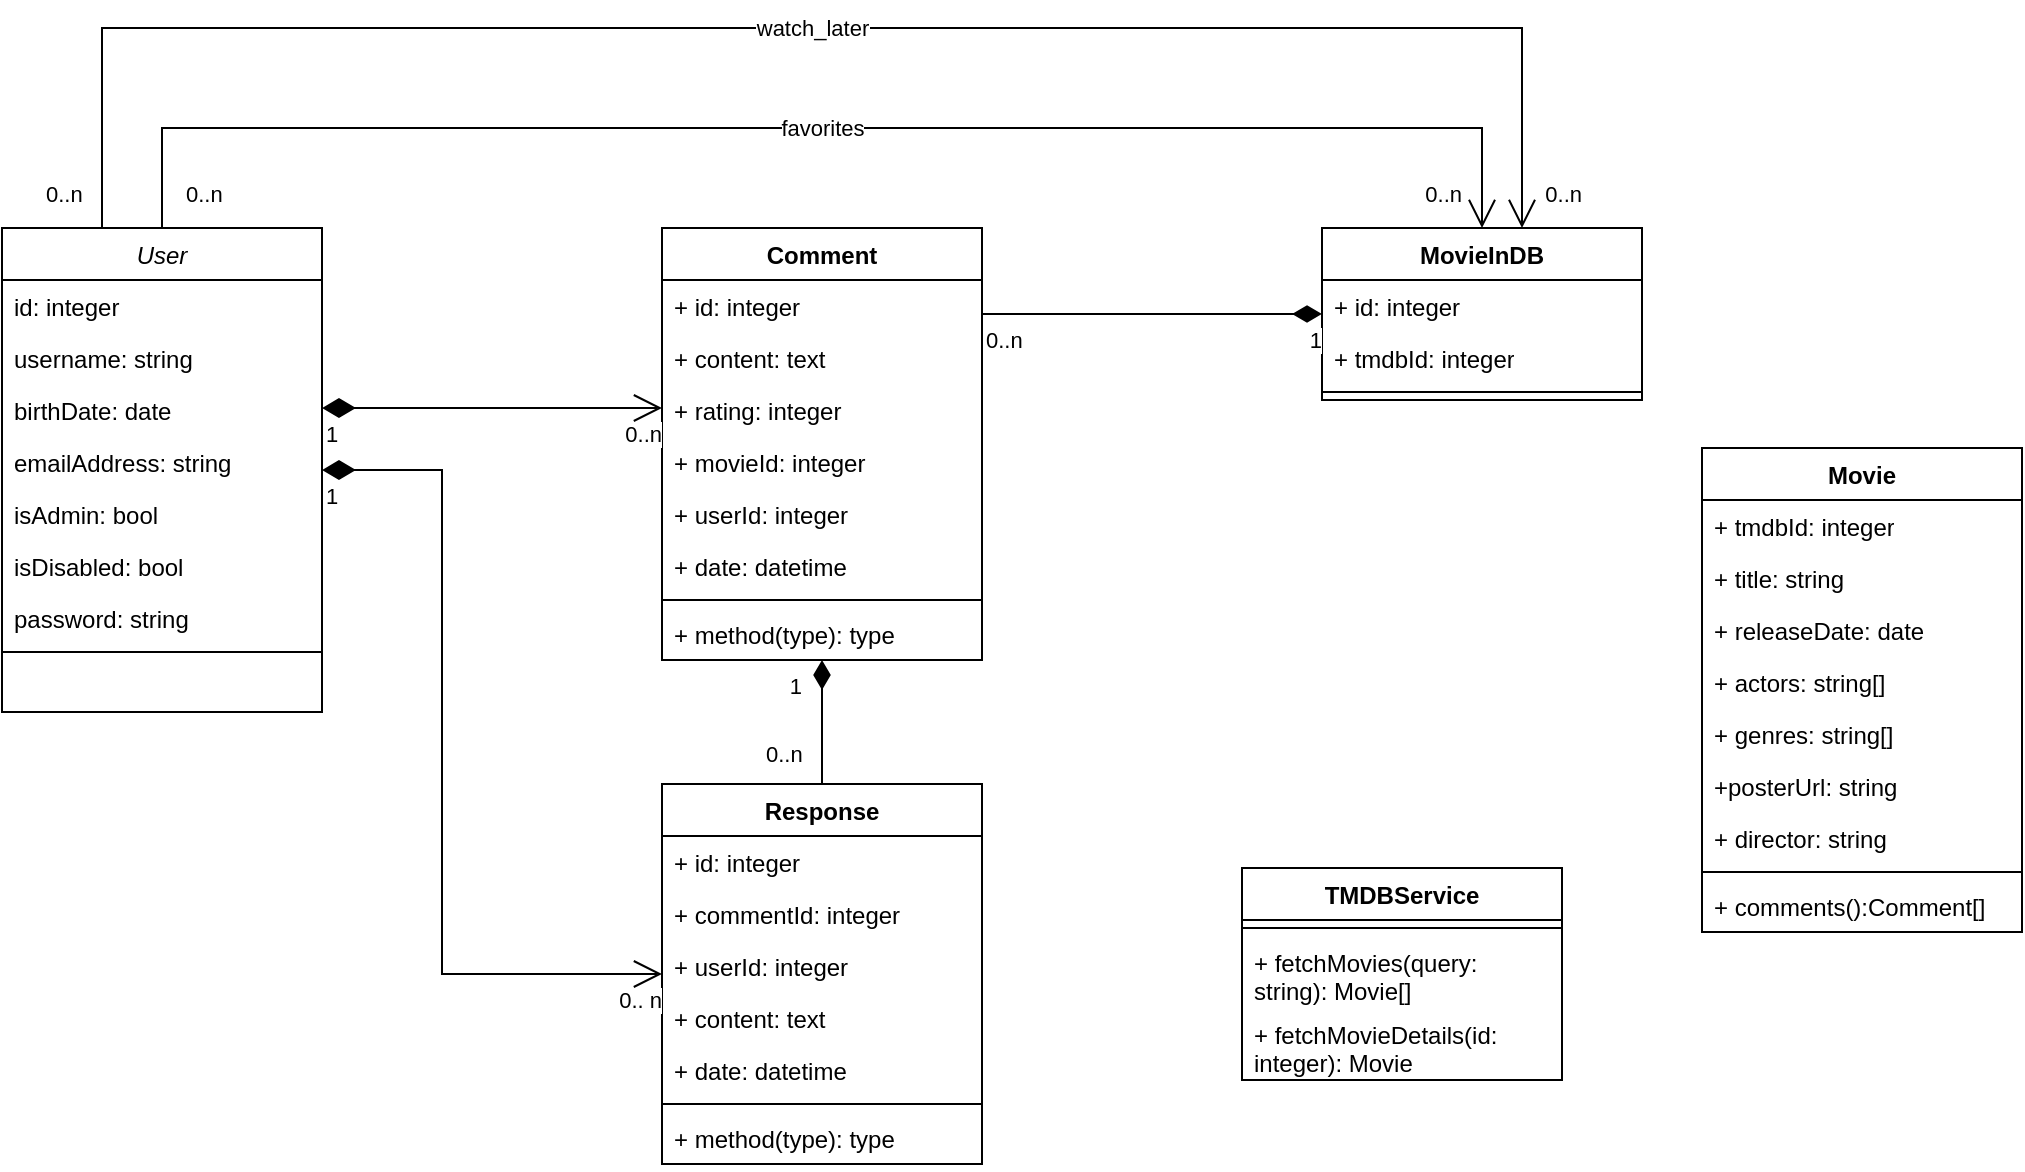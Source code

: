 <mxfile version="26.0.10">
  <diagram id="C5RBs43oDa-KdzZeNtuy" name="Page-1">
    <mxGraphModel dx="1060" dy="1848" grid="1" gridSize="10" guides="1" tooltips="1" connect="1" arrows="1" fold="1" page="1" pageScale="1" pageWidth="827" pageHeight="1169" math="0" shadow="0">
      <root>
        <mxCell id="WIyWlLk6GJQsqaUBKTNV-0" />
        <mxCell id="WIyWlLk6GJQsqaUBKTNV-1" parent="WIyWlLk6GJQsqaUBKTNV-0" />
        <mxCell id="zkfFHV4jXpPFQw0GAbJ--0" value="User" style="swimlane;fontStyle=2;align=center;verticalAlign=top;childLayout=stackLayout;horizontal=1;startSize=26;horizontalStack=0;resizeParent=1;resizeLast=0;collapsible=1;marginBottom=0;rounded=0;shadow=0;strokeWidth=1;" parent="WIyWlLk6GJQsqaUBKTNV-1" vertex="1">
          <mxGeometry x="20" y="60" width="160" height="242" as="geometry">
            <mxRectangle x="230" y="140" width="160" height="26" as="alternateBounds" />
          </mxGeometry>
        </mxCell>
        <mxCell id="yIy8Lkjd14xjy95dr4pB-19" value="id: integer" style="text;align=left;verticalAlign=top;spacingLeft=4;spacingRight=4;overflow=hidden;rotatable=0;points=[[0,0.5],[1,0.5]];portConstraint=eastwest;" vertex="1" parent="zkfFHV4jXpPFQw0GAbJ--0">
          <mxGeometry y="26" width="160" height="26" as="geometry" />
        </mxCell>
        <mxCell id="zkfFHV4jXpPFQw0GAbJ--1" value="username: string" style="text;align=left;verticalAlign=top;spacingLeft=4;spacingRight=4;overflow=hidden;rotatable=0;points=[[0,0.5],[1,0.5]];portConstraint=eastwest;" parent="zkfFHV4jXpPFQw0GAbJ--0" vertex="1">
          <mxGeometry y="52" width="160" height="26" as="geometry" />
        </mxCell>
        <mxCell id="zkfFHV4jXpPFQw0GAbJ--2" value="birthDate: date" style="text;align=left;verticalAlign=top;spacingLeft=4;spacingRight=4;overflow=hidden;rotatable=0;points=[[0,0.5],[1,0.5]];portConstraint=eastwest;rounded=0;shadow=0;html=0;" parent="zkfFHV4jXpPFQw0GAbJ--0" vertex="1">
          <mxGeometry y="78" width="160" height="26" as="geometry" />
        </mxCell>
        <mxCell id="zkfFHV4jXpPFQw0GAbJ--3" value="emailAddress: string" style="text;align=left;verticalAlign=top;spacingLeft=4;spacingRight=4;overflow=hidden;rotatable=0;points=[[0,0.5],[1,0.5]];portConstraint=eastwest;rounded=0;shadow=0;html=0;" parent="zkfFHV4jXpPFQw0GAbJ--0" vertex="1">
          <mxGeometry y="104" width="160" height="26" as="geometry" />
        </mxCell>
        <mxCell id="yIy8Lkjd14xjy95dr4pB-4" value="isAdmin: bool" style="text;align=left;verticalAlign=top;spacingLeft=4;spacingRight=4;overflow=hidden;rotatable=0;points=[[0,0.5],[1,0.5]];portConstraint=eastwest;rounded=0;shadow=0;html=0;" vertex="1" parent="zkfFHV4jXpPFQw0GAbJ--0">
          <mxGeometry y="130" width="160" height="26" as="geometry" />
        </mxCell>
        <mxCell id="yIy8Lkjd14xjy95dr4pB-5" value="isDisabled: bool" style="text;align=left;verticalAlign=top;spacingLeft=4;spacingRight=4;overflow=hidden;rotatable=0;points=[[0,0.5],[1,0.5]];portConstraint=eastwest;rounded=0;shadow=0;html=0;" vertex="1" parent="zkfFHV4jXpPFQw0GAbJ--0">
          <mxGeometry y="156" width="160" height="26" as="geometry" />
        </mxCell>
        <mxCell id="yIy8Lkjd14xjy95dr4pB-7" value="password: string" style="text;align=left;verticalAlign=top;spacingLeft=4;spacingRight=4;overflow=hidden;rotatable=0;points=[[0,0.5],[1,0.5]];portConstraint=eastwest;rounded=0;shadow=0;html=0;" vertex="1" parent="zkfFHV4jXpPFQw0GAbJ--0">
          <mxGeometry y="182" width="160" height="26" as="geometry" />
        </mxCell>
        <mxCell id="zkfFHV4jXpPFQw0GAbJ--4" value="" style="line;html=1;strokeWidth=1;align=left;verticalAlign=middle;spacingTop=-1;spacingLeft=3;spacingRight=3;rotatable=0;labelPosition=right;points=[];portConstraint=eastwest;" parent="zkfFHV4jXpPFQw0GAbJ--0" vertex="1">
          <mxGeometry y="208" width="160" height="8" as="geometry" />
        </mxCell>
        <mxCell id="yIy8Lkjd14xjy95dr4pB-8" value="&lt;div&gt;Comment&lt;/div&gt;" style="swimlane;fontStyle=1;align=center;verticalAlign=top;childLayout=stackLayout;horizontal=1;startSize=26;horizontalStack=0;resizeParent=1;resizeParentMax=0;resizeLast=0;collapsible=1;marginBottom=0;whiteSpace=wrap;html=1;" vertex="1" parent="WIyWlLk6GJQsqaUBKTNV-1">
          <mxGeometry x="350" y="60" width="160" height="216" as="geometry" />
        </mxCell>
        <mxCell id="yIy8Lkjd14xjy95dr4pB-23" value="+ id: integer" style="text;strokeColor=none;fillColor=none;align=left;verticalAlign=top;spacingLeft=4;spacingRight=4;overflow=hidden;rotatable=0;points=[[0,0.5],[1,0.5]];portConstraint=eastwest;whiteSpace=wrap;html=1;" vertex="1" parent="yIy8Lkjd14xjy95dr4pB-8">
          <mxGeometry y="26" width="160" height="26" as="geometry" />
        </mxCell>
        <mxCell id="yIy8Lkjd14xjy95dr4pB-9" value="+ content: text" style="text;strokeColor=none;fillColor=none;align=left;verticalAlign=top;spacingLeft=4;spacingRight=4;overflow=hidden;rotatable=0;points=[[0,0.5],[1,0.5]];portConstraint=eastwest;whiteSpace=wrap;html=1;" vertex="1" parent="yIy8Lkjd14xjy95dr4pB-8">
          <mxGeometry y="52" width="160" height="26" as="geometry" />
        </mxCell>
        <mxCell id="yIy8Lkjd14xjy95dr4pB-12" value="&lt;div&gt;+ rating: integer&lt;/div&gt;" style="text;strokeColor=none;fillColor=none;align=left;verticalAlign=top;spacingLeft=4;spacingRight=4;overflow=hidden;rotatable=0;points=[[0,0.5],[1,0.5]];portConstraint=eastwest;whiteSpace=wrap;html=1;" vertex="1" parent="yIy8Lkjd14xjy95dr4pB-8">
          <mxGeometry y="78" width="160" height="26" as="geometry" />
        </mxCell>
        <mxCell id="yIy8Lkjd14xjy95dr4pB-13" value="+ movieId: integer" style="text;strokeColor=none;fillColor=none;align=left;verticalAlign=top;spacingLeft=4;spacingRight=4;overflow=hidden;rotatable=0;points=[[0,0.5],[1,0.5]];portConstraint=eastwest;whiteSpace=wrap;html=1;" vertex="1" parent="yIy8Lkjd14xjy95dr4pB-8">
          <mxGeometry y="104" width="160" height="26" as="geometry" />
        </mxCell>
        <mxCell id="yIy8Lkjd14xjy95dr4pB-14" value="+ userId: integer" style="text;strokeColor=none;fillColor=none;align=left;verticalAlign=top;spacingLeft=4;spacingRight=4;overflow=hidden;rotatable=0;points=[[0,0.5],[1,0.5]];portConstraint=eastwest;whiteSpace=wrap;html=1;" vertex="1" parent="yIy8Lkjd14xjy95dr4pB-8">
          <mxGeometry y="130" width="160" height="26" as="geometry" />
        </mxCell>
        <mxCell id="yIy8Lkjd14xjy95dr4pB-52" value="+ date: datetime" style="text;strokeColor=none;fillColor=none;align=left;verticalAlign=top;spacingLeft=4;spacingRight=4;overflow=hidden;rotatable=0;points=[[0,0.5],[1,0.5]];portConstraint=eastwest;whiteSpace=wrap;html=1;" vertex="1" parent="yIy8Lkjd14xjy95dr4pB-8">
          <mxGeometry y="156" width="160" height="26" as="geometry" />
        </mxCell>
        <mxCell id="yIy8Lkjd14xjy95dr4pB-10" value="" style="line;strokeWidth=1;fillColor=none;align=left;verticalAlign=middle;spacingTop=-1;spacingLeft=3;spacingRight=3;rotatable=0;labelPosition=right;points=[];portConstraint=eastwest;strokeColor=inherit;" vertex="1" parent="yIy8Lkjd14xjy95dr4pB-8">
          <mxGeometry y="182" width="160" height="8" as="geometry" />
        </mxCell>
        <mxCell id="yIy8Lkjd14xjy95dr4pB-11" value="+ method(type): type" style="text;strokeColor=none;fillColor=none;align=left;verticalAlign=top;spacingLeft=4;spacingRight=4;overflow=hidden;rotatable=0;points=[[0,0.5],[1,0.5]];portConstraint=eastwest;whiteSpace=wrap;html=1;" vertex="1" parent="yIy8Lkjd14xjy95dr4pB-8">
          <mxGeometry y="190" width="160" height="26" as="geometry" />
        </mxCell>
        <mxCell id="yIy8Lkjd14xjy95dr4pB-15" value="MovieInDB" style="swimlane;fontStyle=1;align=center;verticalAlign=top;childLayout=stackLayout;horizontal=1;startSize=26;horizontalStack=0;resizeParent=1;resizeParentMax=0;resizeLast=0;collapsible=1;marginBottom=0;whiteSpace=wrap;html=1;" vertex="1" parent="WIyWlLk6GJQsqaUBKTNV-1">
          <mxGeometry x="680" y="60" width="160" height="86" as="geometry" />
        </mxCell>
        <mxCell id="yIy8Lkjd14xjy95dr4pB-22" value="+ id: integer" style="text;strokeColor=none;fillColor=none;align=left;verticalAlign=top;spacingLeft=4;spacingRight=4;overflow=hidden;rotatable=0;points=[[0,0.5],[1,0.5]];portConstraint=eastwest;whiteSpace=wrap;html=1;" vertex="1" parent="yIy8Lkjd14xjy95dr4pB-15">
          <mxGeometry y="26" width="160" height="26" as="geometry" />
        </mxCell>
        <mxCell id="yIy8Lkjd14xjy95dr4pB-16" value="&lt;div&gt;+ tmdbId: integer&lt;/div&gt;" style="text;strokeColor=none;fillColor=none;align=left;verticalAlign=top;spacingLeft=4;spacingRight=4;overflow=hidden;rotatable=0;points=[[0,0.5],[1,0.5]];portConstraint=eastwest;whiteSpace=wrap;html=1;" vertex="1" parent="yIy8Lkjd14xjy95dr4pB-15">
          <mxGeometry y="52" width="160" height="26" as="geometry" />
        </mxCell>
        <mxCell id="yIy8Lkjd14xjy95dr4pB-17" value="" style="line;strokeWidth=1;fillColor=none;align=left;verticalAlign=middle;spacingTop=-1;spacingLeft=3;spacingRight=3;rotatable=0;labelPosition=right;points=[];portConstraint=eastwest;strokeColor=inherit;" vertex="1" parent="yIy8Lkjd14xjy95dr4pB-15">
          <mxGeometry y="78" width="160" height="8" as="geometry" />
        </mxCell>
        <mxCell id="yIy8Lkjd14xjy95dr4pB-25" value="Movie" style="swimlane;fontStyle=1;align=center;verticalAlign=top;childLayout=stackLayout;horizontal=1;startSize=26;horizontalStack=0;resizeParent=1;resizeParentMax=0;resizeLast=0;collapsible=1;marginBottom=0;whiteSpace=wrap;html=1;" vertex="1" parent="WIyWlLk6GJQsqaUBKTNV-1">
          <mxGeometry x="870" y="170" width="160" height="242" as="geometry" />
        </mxCell>
        <mxCell id="yIy8Lkjd14xjy95dr4pB-34" value="+ tmdbId: integer" style="text;strokeColor=none;fillColor=none;align=left;verticalAlign=top;spacingLeft=4;spacingRight=4;overflow=hidden;rotatable=0;points=[[0,0.5],[1,0.5]];portConstraint=eastwest;whiteSpace=wrap;html=1;" vertex="1" parent="yIy8Lkjd14xjy95dr4pB-25">
          <mxGeometry y="26" width="160" height="26" as="geometry" />
        </mxCell>
        <mxCell id="yIy8Lkjd14xjy95dr4pB-26" value="+ title: string" style="text;strokeColor=none;fillColor=none;align=left;verticalAlign=top;spacingLeft=4;spacingRight=4;overflow=hidden;rotatable=0;points=[[0,0.5],[1,0.5]];portConstraint=eastwest;whiteSpace=wrap;html=1;" vertex="1" parent="yIy8Lkjd14xjy95dr4pB-25">
          <mxGeometry y="52" width="160" height="26" as="geometry" />
        </mxCell>
        <mxCell id="yIy8Lkjd14xjy95dr4pB-29" value="+ releaseDate: date" style="text;strokeColor=none;fillColor=none;align=left;verticalAlign=top;spacingLeft=4;spacingRight=4;overflow=hidden;rotatable=0;points=[[0,0.5],[1,0.5]];portConstraint=eastwest;whiteSpace=wrap;html=1;" vertex="1" parent="yIy8Lkjd14xjy95dr4pB-25">
          <mxGeometry y="78" width="160" height="26" as="geometry" />
        </mxCell>
        <mxCell id="yIy8Lkjd14xjy95dr4pB-33" value="+ actors: string[]" style="text;strokeColor=none;fillColor=none;align=left;verticalAlign=top;spacingLeft=4;spacingRight=4;overflow=hidden;rotatable=0;points=[[0,0.5],[1,0.5]];portConstraint=eastwest;whiteSpace=wrap;html=1;" vertex="1" parent="yIy8Lkjd14xjy95dr4pB-25">
          <mxGeometry y="104" width="160" height="26" as="geometry" />
        </mxCell>
        <mxCell id="yIy8Lkjd14xjy95dr4pB-32" value="+ genres: string[]" style="text;strokeColor=none;fillColor=none;align=left;verticalAlign=top;spacingLeft=4;spacingRight=4;overflow=hidden;rotatable=0;points=[[0,0.5],[1,0.5]];portConstraint=eastwest;whiteSpace=wrap;html=1;" vertex="1" parent="yIy8Lkjd14xjy95dr4pB-25">
          <mxGeometry y="130" width="160" height="26" as="geometry" />
        </mxCell>
        <mxCell id="yIy8Lkjd14xjy95dr4pB-31" value="+posterUrl: string" style="text;strokeColor=none;fillColor=none;align=left;verticalAlign=top;spacingLeft=4;spacingRight=4;overflow=hidden;rotatable=0;points=[[0,0.5],[1,0.5]];portConstraint=eastwest;whiteSpace=wrap;html=1;" vertex="1" parent="yIy8Lkjd14xjy95dr4pB-25">
          <mxGeometry y="156" width="160" height="26" as="geometry" />
        </mxCell>
        <mxCell id="yIy8Lkjd14xjy95dr4pB-30" value="+ director: string" style="text;strokeColor=none;fillColor=none;align=left;verticalAlign=top;spacingLeft=4;spacingRight=4;overflow=hidden;rotatable=0;points=[[0,0.5],[1,0.5]];portConstraint=eastwest;whiteSpace=wrap;html=1;" vertex="1" parent="yIy8Lkjd14xjy95dr4pB-25">
          <mxGeometry y="182" width="160" height="26" as="geometry" />
        </mxCell>
        <mxCell id="yIy8Lkjd14xjy95dr4pB-27" value="" style="line;strokeWidth=1;fillColor=none;align=left;verticalAlign=middle;spacingTop=-1;spacingLeft=3;spacingRight=3;rotatable=0;labelPosition=right;points=[];portConstraint=eastwest;strokeColor=inherit;" vertex="1" parent="yIy8Lkjd14xjy95dr4pB-25">
          <mxGeometry y="208" width="160" height="8" as="geometry" />
        </mxCell>
        <mxCell id="yIy8Lkjd14xjy95dr4pB-28" value="+ comments():Comment[]" style="text;strokeColor=none;fillColor=none;align=left;verticalAlign=top;spacingLeft=4;spacingRight=4;overflow=hidden;rotatable=0;points=[[0,0.5],[1,0.5]];portConstraint=eastwest;whiteSpace=wrap;html=1;" vertex="1" parent="yIy8Lkjd14xjy95dr4pB-25">
          <mxGeometry y="216" width="160" height="26" as="geometry" />
        </mxCell>
        <mxCell id="yIy8Lkjd14xjy95dr4pB-36" value="TMDBService" style="swimlane;fontStyle=1;align=center;verticalAlign=top;childLayout=stackLayout;horizontal=1;startSize=26;horizontalStack=0;resizeParent=1;resizeParentMax=0;resizeLast=0;collapsible=1;marginBottom=0;whiteSpace=wrap;html=1;" vertex="1" parent="WIyWlLk6GJQsqaUBKTNV-1">
          <mxGeometry x="640" y="380" width="160" height="106" as="geometry" />
        </mxCell>
        <mxCell id="yIy8Lkjd14xjy95dr4pB-38" value="" style="line;strokeWidth=1;fillColor=none;align=left;verticalAlign=middle;spacingTop=-1;spacingLeft=3;spacingRight=3;rotatable=0;labelPosition=right;points=[];portConstraint=eastwest;strokeColor=inherit;" vertex="1" parent="yIy8Lkjd14xjy95dr4pB-36">
          <mxGeometry y="26" width="160" height="8" as="geometry" />
        </mxCell>
        <mxCell id="yIy8Lkjd14xjy95dr4pB-39" value="+ fetchMovies(query: string): Movie[]" style="text;strokeColor=none;fillColor=none;align=left;verticalAlign=top;spacingLeft=4;spacingRight=4;overflow=hidden;rotatable=0;points=[[0,0.5],[1,0.5]];portConstraint=eastwest;whiteSpace=wrap;html=1;" vertex="1" parent="yIy8Lkjd14xjy95dr4pB-36">
          <mxGeometry y="34" width="160" height="36" as="geometry" />
        </mxCell>
        <mxCell id="yIy8Lkjd14xjy95dr4pB-40" value="+ fetchMovieDetails(id: integer): Movie" style="text;strokeColor=none;fillColor=none;align=left;verticalAlign=top;spacingLeft=4;spacingRight=4;overflow=hidden;rotatable=0;points=[[0,0.5],[1,0.5]];portConstraint=eastwest;whiteSpace=wrap;html=1;" vertex="1" parent="yIy8Lkjd14xjy95dr4pB-36">
          <mxGeometry y="70" width="160" height="36" as="geometry" />
        </mxCell>
        <mxCell id="yIy8Lkjd14xjy95dr4pB-44" value="Response" style="swimlane;fontStyle=1;align=center;verticalAlign=top;childLayout=stackLayout;horizontal=1;startSize=26;horizontalStack=0;resizeParent=1;resizeParentMax=0;resizeLast=0;collapsible=1;marginBottom=0;whiteSpace=wrap;html=1;" vertex="1" parent="WIyWlLk6GJQsqaUBKTNV-1">
          <mxGeometry x="350" y="338" width="160" height="190" as="geometry" />
        </mxCell>
        <mxCell id="yIy8Lkjd14xjy95dr4pB-45" value="+ id: integer&lt;table&gt;&lt;tbody&gt;&lt;tr&gt;&lt;td&gt;&lt;br&gt;&lt;/td&gt;&lt;/tr&gt;&lt;tr&gt;&lt;td&gt;&lt;br&gt;&lt;/td&gt;&lt;/tr&gt;&lt;tr&gt;&lt;td&gt;&lt;br&gt;&lt;/td&gt;&lt;/tr&gt;&lt;tr&gt;&lt;td&gt;&lt;br&gt;&lt;/td&gt;&lt;/tr&gt;&lt;tr&gt;&lt;td&gt;&lt;br&gt;&lt;/td&gt;&lt;/tr&gt;&lt;tr&gt;&lt;td&gt;&lt;br&gt;&lt;/td&gt;&lt;/tr&gt;&lt;/tbody&gt;&lt;/table&gt;" style="text;strokeColor=none;fillColor=none;align=left;verticalAlign=top;spacingLeft=4;spacingRight=4;overflow=hidden;rotatable=0;points=[[0,0.5],[1,0.5]];portConstraint=eastwest;whiteSpace=wrap;html=1;" vertex="1" parent="yIy8Lkjd14xjy95dr4pB-44">
          <mxGeometry y="26" width="160" height="26" as="geometry" />
        </mxCell>
        <mxCell id="yIy8Lkjd14xjy95dr4pB-48" value="+ commentId: integer" style="text;strokeColor=none;fillColor=none;align=left;verticalAlign=top;spacingLeft=4;spacingRight=4;overflow=hidden;rotatable=0;points=[[0,0.5],[1,0.5]];portConstraint=eastwest;whiteSpace=wrap;html=1;" vertex="1" parent="yIy8Lkjd14xjy95dr4pB-44">
          <mxGeometry y="52" width="160" height="26" as="geometry" />
        </mxCell>
        <mxCell id="yIy8Lkjd14xjy95dr4pB-49" value="+ userId: integer" style="text;strokeColor=none;fillColor=none;align=left;verticalAlign=top;spacingLeft=4;spacingRight=4;overflow=hidden;rotatable=0;points=[[0,0.5],[1,0.5]];portConstraint=eastwest;whiteSpace=wrap;html=1;" vertex="1" parent="yIy8Lkjd14xjy95dr4pB-44">
          <mxGeometry y="78" width="160" height="26" as="geometry" />
        </mxCell>
        <mxCell id="yIy8Lkjd14xjy95dr4pB-50" value="+ content: text" style="text;strokeColor=none;fillColor=none;align=left;verticalAlign=top;spacingLeft=4;spacingRight=4;overflow=hidden;rotatable=0;points=[[0,0.5],[1,0.5]];portConstraint=eastwest;whiteSpace=wrap;html=1;" vertex="1" parent="yIy8Lkjd14xjy95dr4pB-44">
          <mxGeometry y="104" width="160" height="26" as="geometry" />
        </mxCell>
        <mxCell id="yIy8Lkjd14xjy95dr4pB-51" value="+ date: datetime" style="text;strokeColor=none;fillColor=none;align=left;verticalAlign=top;spacingLeft=4;spacingRight=4;overflow=hidden;rotatable=0;points=[[0,0.5],[1,0.5]];portConstraint=eastwest;whiteSpace=wrap;html=1;" vertex="1" parent="yIy8Lkjd14xjy95dr4pB-44">
          <mxGeometry y="130" width="160" height="26" as="geometry" />
        </mxCell>
        <mxCell id="yIy8Lkjd14xjy95dr4pB-46" value="" style="line;strokeWidth=1;fillColor=none;align=left;verticalAlign=middle;spacingTop=-1;spacingLeft=3;spacingRight=3;rotatable=0;labelPosition=right;points=[];portConstraint=eastwest;strokeColor=inherit;" vertex="1" parent="yIy8Lkjd14xjy95dr4pB-44">
          <mxGeometry y="156" width="160" height="8" as="geometry" />
        </mxCell>
        <mxCell id="yIy8Lkjd14xjy95dr4pB-47" value="+ method(type): type" style="text;strokeColor=none;fillColor=none;align=left;verticalAlign=top;spacingLeft=4;spacingRight=4;overflow=hidden;rotatable=0;points=[[0,0.5],[1,0.5]];portConstraint=eastwest;whiteSpace=wrap;html=1;" vertex="1" parent="yIy8Lkjd14xjy95dr4pB-44">
          <mxGeometry y="164" width="160" height="26" as="geometry" />
        </mxCell>
        <mxCell id="yIy8Lkjd14xjy95dr4pB-60" value="" style="endArrow=open;html=1;endSize=12;startArrow=diamondThin;startSize=14;startFill=1;edgeStyle=orthogonalEdgeStyle;rounded=0;" edge="1" parent="WIyWlLk6GJQsqaUBKTNV-1" source="zkfFHV4jXpPFQw0GAbJ--0" target="yIy8Lkjd14xjy95dr4pB-44">
          <mxGeometry relative="1" as="geometry">
            <mxPoint x="410" y="370" as="sourcePoint" />
            <mxPoint x="570" y="370" as="targetPoint" />
            <Array as="points">
              <mxPoint x="240" y="181" />
              <mxPoint x="240" y="433" />
            </Array>
          </mxGeometry>
        </mxCell>
        <mxCell id="yIy8Lkjd14xjy95dr4pB-61" value="1" style="edgeLabel;resizable=0;html=1;align=left;verticalAlign=top;" connectable="0" vertex="1" parent="yIy8Lkjd14xjy95dr4pB-60">
          <mxGeometry x="-1" relative="1" as="geometry" />
        </mxCell>
        <mxCell id="yIy8Lkjd14xjy95dr4pB-62" value="0.. n" style="edgeLabel;resizable=0;html=1;align=right;verticalAlign=top;" connectable="0" vertex="1" parent="yIy8Lkjd14xjy95dr4pB-60">
          <mxGeometry x="1" relative="1" as="geometry" />
        </mxCell>
        <mxCell id="yIy8Lkjd14xjy95dr4pB-63" value="favorites" style="endArrow=open;html=1;endSize=12;startArrow=none;startSize=14;startFill=0;edgeStyle=orthogonalEdgeStyle;rounded=0;" edge="1" parent="WIyWlLk6GJQsqaUBKTNV-1" source="zkfFHV4jXpPFQw0GAbJ--0" target="yIy8Lkjd14xjy95dr4pB-15">
          <mxGeometry relative="1" as="geometry">
            <mxPoint x="410" y="370" as="sourcePoint" />
            <mxPoint x="570" y="370" as="targetPoint" />
            <Array as="points">
              <mxPoint x="100" y="10" />
              <mxPoint x="760" y="10" />
            </Array>
          </mxGeometry>
        </mxCell>
        <mxCell id="yIy8Lkjd14xjy95dr4pB-64" value="0..n" style="edgeLabel;resizable=0;html=1;align=left;verticalAlign=top;" connectable="0" vertex="1" parent="yIy8Lkjd14xjy95dr4pB-63">
          <mxGeometry x="-1" relative="1" as="geometry">
            <mxPoint x="10" y="-30" as="offset" />
          </mxGeometry>
        </mxCell>
        <mxCell id="yIy8Lkjd14xjy95dr4pB-65" value="0..n" style="edgeLabel;resizable=0;html=1;align=right;verticalAlign=top;" connectable="0" vertex="1" parent="yIy8Lkjd14xjy95dr4pB-63">
          <mxGeometry x="1" relative="1" as="geometry">
            <mxPoint x="-10" y="-30" as="offset" />
          </mxGeometry>
        </mxCell>
        <mxCell id="yIy8Lkjd14xjy95dr4pB-66" value="" style="endArrow=open;html=1;endSize=12;startArrow=diamondThin;startSize=14;startFill=1;edgeStyle=orthogonalEdgeStyle;rounded=0;" edge="1" parent="WIyWlLk6GJQsqaUBKTNV-1" source="zkfFHV4jXpPFQw0GAbJ--0" target="yIy8Lkjd14xjy95dr4pB-8">
          <mxGeometry relative="1" as="geometry">
            <mxPoint x="480" y="340" as="sourcePoint" />
            <mxPoint x="640" y="340" as="targetPoint" />
            <Array as="points">
              <mxPoint x="310" y="150" />
              <mxPoint x="310" y="150" />
            </Array>
          </mxGeometry>
        </mxCell>
        <mxCell id="yIy8Lkjd14xjy95dr4pB-67" value="1" style="edgeLabel;resizable=0;html=1;align=left;verticalAlign=top;" connectable="0" vertex="1" parent="yIy8Lkjd14xjy95dr4pB-66">
          <mxGeometry x="-1" relative="1" as="geometry" />
        </mxCell>
        <mxCell id="yIy8Lkjd14xjy95dr4pB-68" value="0..n" style="edgeLabel;resizable=0;html=1;align=right;verticalAlign=top;" connectable="0" vertex="1" parent="yIy8Lkjd14xjy95dr4pB-66">
          <mxGeometry x="1" relative="1" as="geometry" />
        </mxCell>
        <mxCell id="yIy8Lkjd14xjy95dr4pB-70" value="" style="endArrow=diamondThin;html=1;endSize=12;startArrow=none;startSize=14;startFill=0;edgeStyle=orthogonalEdgeStyle;rounded=0;endFill=1;" edge="1" parent="WIyWlLk6GJQsqaUBKTNV-1" source="yIy8Lkjd14xjy95dr4pB-8" target="yIy8Lkjd14xjy95dr4pB-15">
          <mxGeometry relative="1" as="geometry">
            <mxPoint x="450" y="230" as="sourcePoint" />
            <mxPoint x="610" y="230" as="targetPoint" />
            <Array as="points">
              <mxPoint x="570" y="103" />
              <mxPoint x="570" y="103" />
            </Array>
          </mxGeometry>
        </mxCell>
        <mxCell id="yIy8Lkjd14xjy95dr4pB-71" value="0..n" style="edgeLabel;resizable=0;html=1;align=left;verticalAlign=top;" connectable="0" vertex="1" parent="yIy8Lkjd14xjy95dr4pB-70">
          <mxGeometry x="-1" relative="1" as="geometry" />
        </mxCell>
        <mxCell id="yIy8Lkjd14xjy95dr4pB-72" value="1" style="edgeLabel;resizable=0;html=1;align=right;verticalAlign=top;" connectable="0" vertex="1" parent="yIy8Lkjd14xjy95dr4pB-70">
          <mxGeometry x="1" relative="1" as="geometry" />
        </mxCell>
        <mxCell id="yIy8Lkjd14xjy95dr4pB-73" value="" style="endArrow=diamondThin;html=1;endSize=12;startArrow=none;startSize=14;startFill=0;edgeStyle=orthogonalEdgeStyle;rounded=0;endFill=1;" edge="1" parent="WIyWlLk6GJQsqaUBKTNV-1" source="yIy8Lkjd14xjy95dr4pB-44" target="yIy8Lkjd14xjy95dr4pB-8">
          <mxGeometry relative="1" as="geometry">
            <mxPoint x="110" y="300" as="sourcePoint" />
            <mxPoint x="270" y="300" as="targetPoint" />
          </mxGeometry>
        </mxCell>
        <mxCell id="yIy8Lkjd14xjy95dr4pB-74" value="0..n" style="edgeLabel;resizable=0;html=1;align=left;verticalAlign=top;" connectable="0" vertex="1" parent="yIy8Lkjd14xjy95dr4pB-73">
          <mxGeometry x="-1" relative="1" as="geometry">
            <mxPoint x="-30" y="-28" as="offset" />
          </mxGeometry>
        </mxCell>
        <mxCell id="yIy8Lkjd14xjy95dr4pB-75" value="1" style="edgeLabel;resizable=0;html=1;align=right;verticalAlign=top;" connectable="0" vertex="1" parent="yIy8Lkjd14xjy95dr4pB-73">
          <mxGeometry x="1" relative="1" as="geometry">
            <mxPoint x="-10" as="offset" />
          </mxGeometry>
        </mxCell>
        <mxCell id="yIy8Lkjd14xjy95dr4pB-77" value="watch_later" style="endArrow=open;html=1;endSize=12;startArrow=none;startSize=14;startFill=0;edgeStyle=orthogonalEdgeStyle;rounded=0;" edge="1" parent="WIyWlLk6GJQsqaUBKTNV-1" source="zkfFHV4jXpPFQw0GAbJ--0" target="yIy8Lkjd14xjy95dr4pB-15">
          <mxGeometry relative="1" as="geometry">
            <mxPoint x="330" y="-80" as="sourcePoint" />
            <mxPoint x="490" y="-80" as="targetPoint" />
            <Array as="points">
              <mxPoint x="70" y="-40" />
              <mxPoint x="780" y="-40" />
            </Array>
          </mxGeometry>
        </mxCell>
        <mxCell id="yIy8Lkjd14xjy95dr4pB-78" value="0..n" style="edgeLabel;resizable=0;html=1;align=left;verticalAlign=top;" connectable="0" vertex="1" parent="yIy8Lkjd14xjy95dr4pB-77">
          <mxGeometry x="-1" relative="1" as="geometry">
            <mxPoint x="-30" y="-30" as="offset" />
          </mxGeometry>
        </mxCell>
        <mxCell id="yIy8Lkjd14xjy95dr4pB-79" value="0..n" style="edgeLabel;resizable=0;html=1;align=right;verticalAlign=top;" connectable="0" vertex="1" parent="yIy8Lkjd14xjy95dr4pB-77">
          <mxGeometry x="1" relative="1" as="geometry">
            <mxPoint x="30" y="-30" as="offset" />
          </mxGeometry>
        </mxCell>
      </root>
    </mxGraphModel>
  </diagram>
</mxfile>
